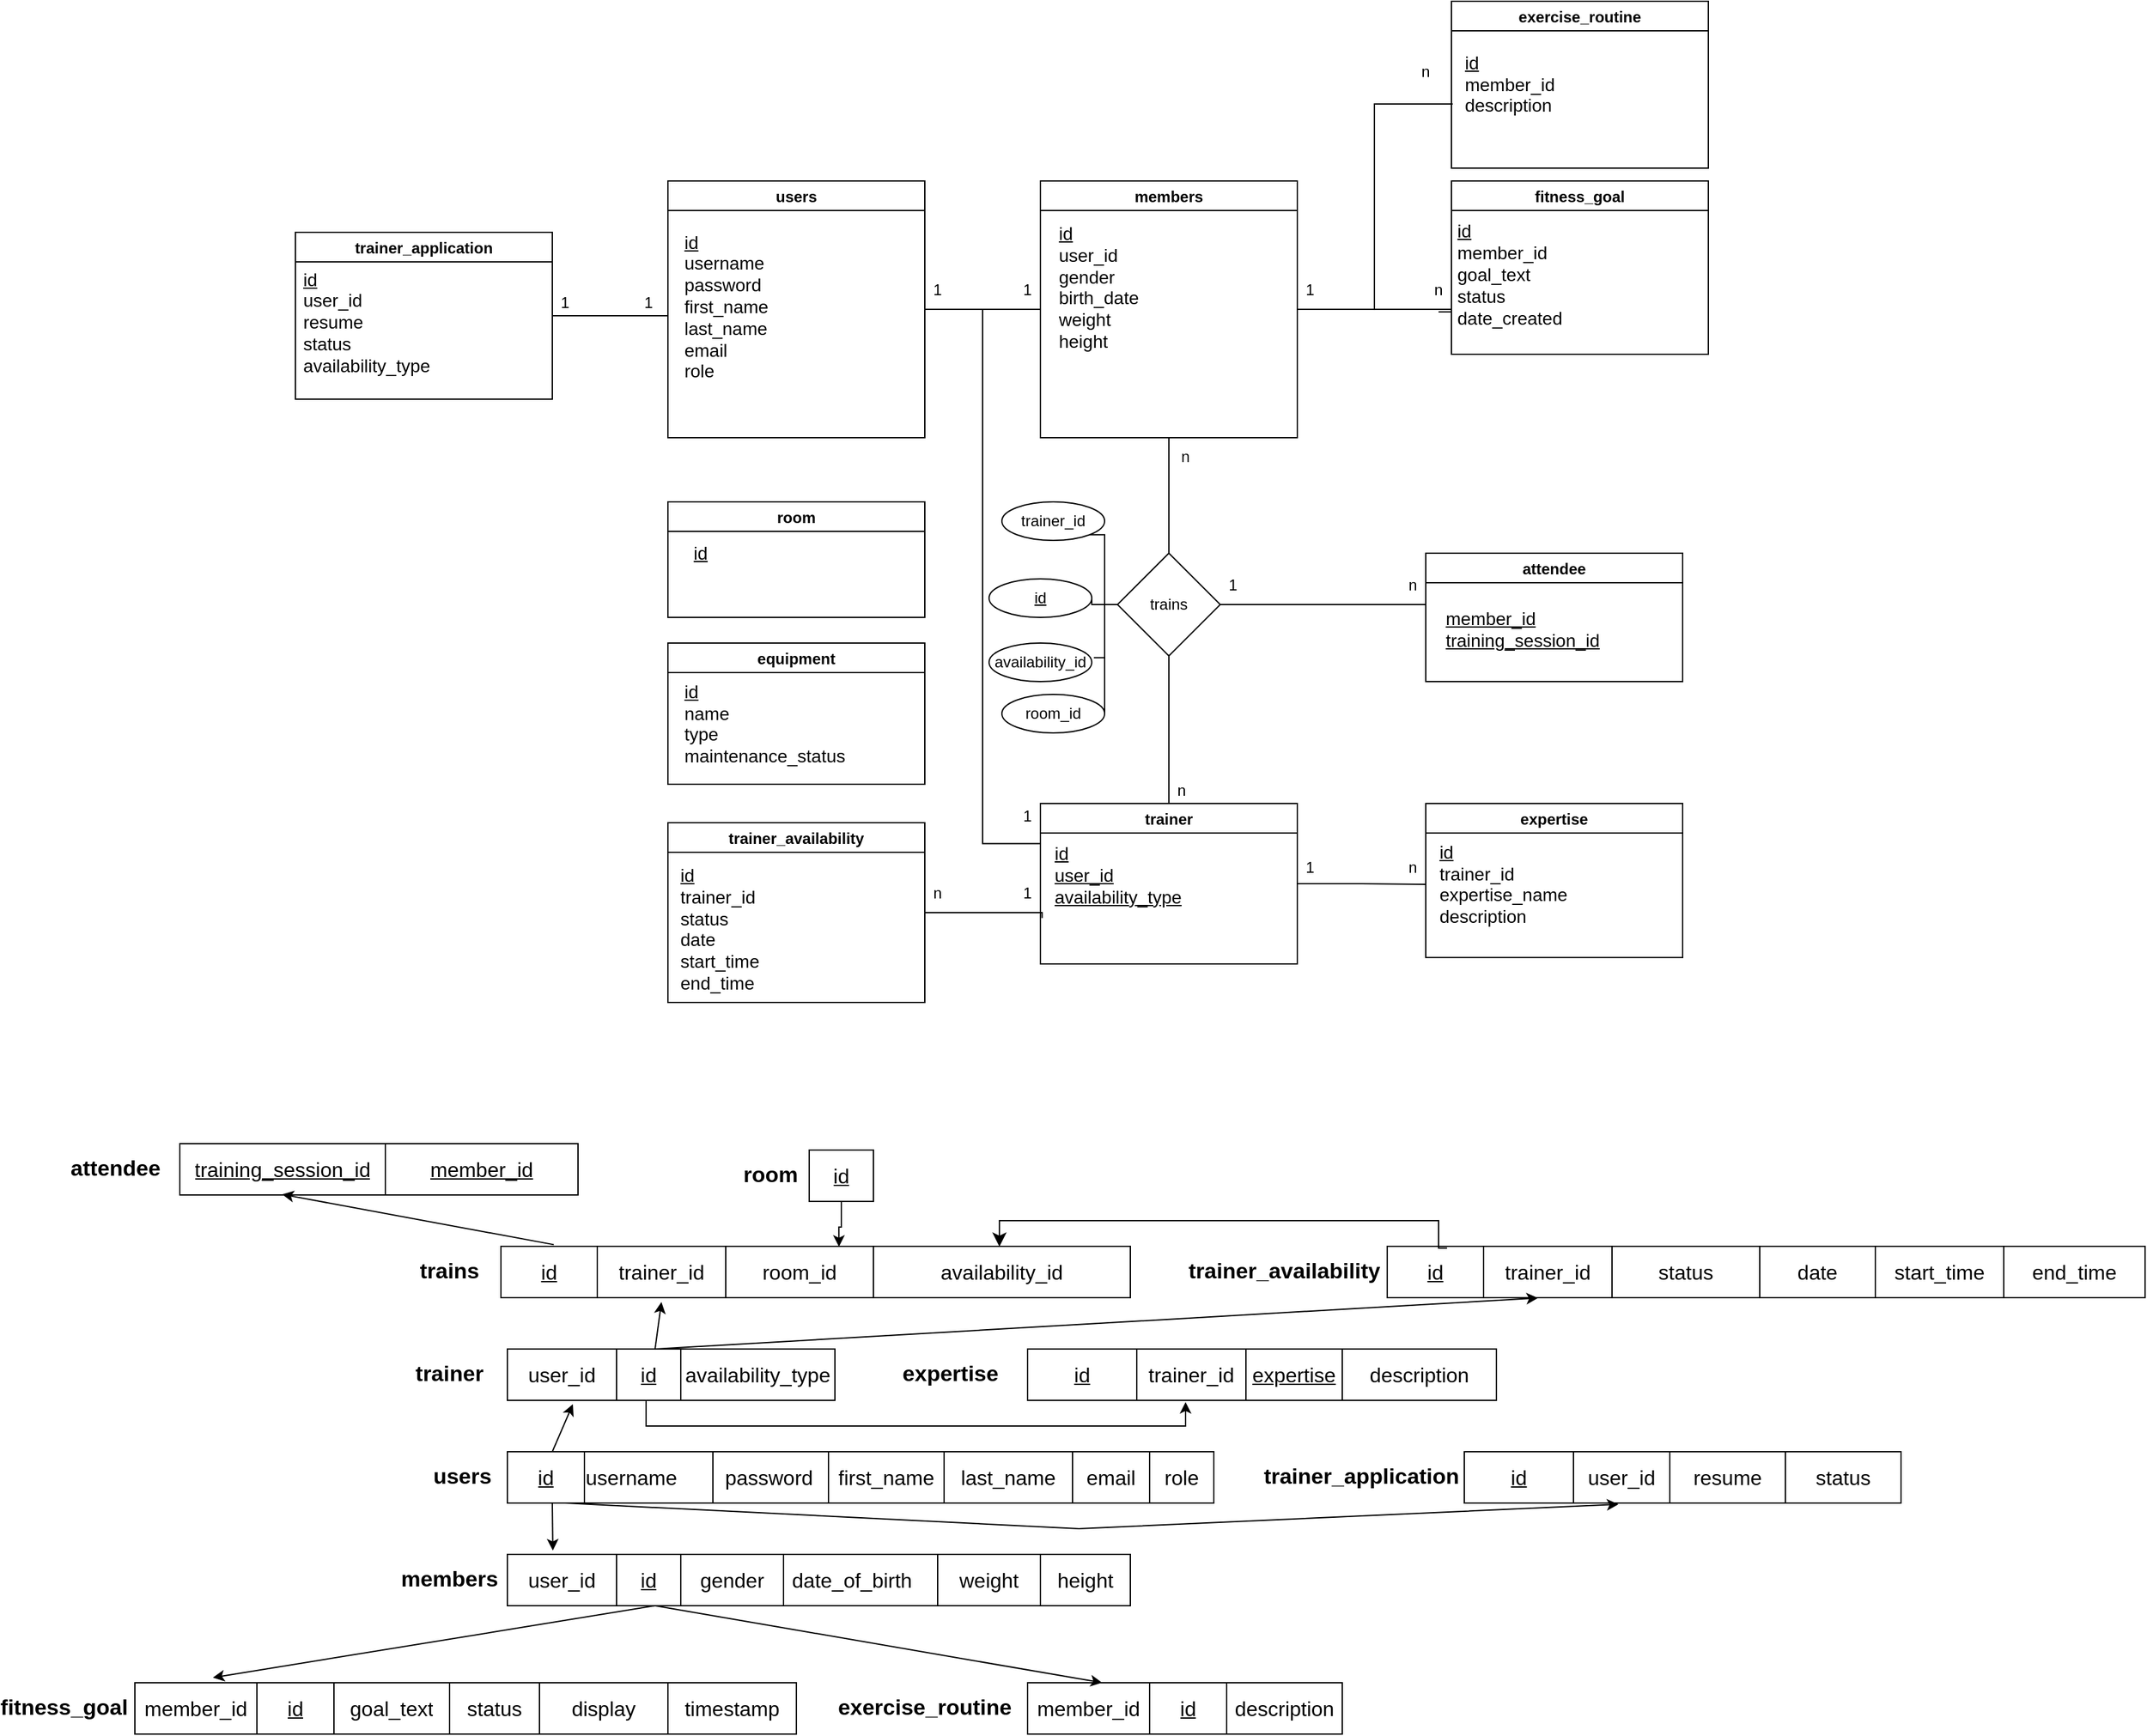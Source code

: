 <mxfile version="24.2.2" type="device">
  <diagram id="TdPk6Vj7v9N73TMX8DMW" name="Page-1">
    <mxGraphModel dx="3054" dy="1106" grid="1" gridSize="10" guides="1" tooltips="1" connect="1" arrows="1" fold="1" page="1" pageScale="1" pageWidth="980" pageHeight="1390" math="0" shadow="0">
      <root>
        <mxCell id="0" />
        <mxCell id="1" parent="0" />
        <mxCell id="gfy_0EfbFl2sMV1X142L-1" value="members" style="swimlane;" parent="1" vertex="1">
          <mxGeometry x="140" y="160" width="200" height="200" as="geometry" />
        </mxCell>
        <mxCell id="gfy_0EfbFl2sMV1X142L-2" value="&lt;div style=&quot;text-align: left;&quot;&gt;&lt;span style=&quot;background-color: initial; font-size: 14px;&quot;&gt;&lt;u&gt;id&lt;/u&gt;&lt;/span&gt;&lt;/div&gt;&lt;div style=&quot;text-align: left;&quot;&gt;&lt;span style=&quot;background-color: initial; font-size: 14px;&quot;&gt;user_id&lt;/span&gt;&lt;br&gt;&lt;/div&gt;&lt;div style=&quot;text-align: left;&quot;&gt;&lt;span style=&quot;font-size: 14px;&quot;&gt;gender&lt;/span&gt;&lt;/div&gt;&lt;div style=&quot;text-align: left;&quot;&gt;&lt;span style=&quot;background-color: initial; font-size: 14px;&quot;&gt;birth_date&lt;/span&gt;&lt;br&gt;&lt;/div&gt;&lt;font style=&quot;&quot;&gt;&lt;div style=&quot;text-align: left;&quot;&gt;&lt;span style=&quot;font-size: 14px;&quot;&gt;weight&lt;/span&gt;&lt;/div&gt;&lt;div style=&quot;text-align: left;&quot;&gt;&lt;span style=&quot;font-size: 14px;&quot;&gt;height&lt;/span&gt;&lt;/div&gt;&lt;/font&gt;&lt;div style=&quot;text-align: left;&quot;&gt;&lt;br&gt;&lt;/div&gt;" style="text;html=1;align=center;verticalAlign=middle;resizable=0;points=[];autosize=1;strokeColor=none;fillColor=none;" parent="gfy_0EfbFl2sMV1X142L-1" vertex="1">
          <mxGeometry y="25" width="90" height="130" as="geometry" />
        </mxCell>
        <mxCell id="gfy_0EfbFl2sMV1X142L-3" value="fitness_goal" style="swimlane;" parent="1" vertex="1">
          <mxGeometry x="460" y="160" width="200" height="135" as="geometry" />
        </mxCell>
        <mxCell id="gfy_0EfbFl2sMV1X142L-4" value="&lt;div style=&quot;text-align: left;&quot;&gt;&lt;u style=&quot;font-size: 14px; background-color: initial;&quot;&gt;id&lt;/u&gt;&lt;br&gt;&lt;/div&gt;&lt;div style=&quot;text-align: left;&quot;&gt;&lt;span style=&quot;background-color: initial; font-size: 14px;&quot;&gt;member_id&lt;/span&gt;&lt;u style=&quot;font-size: 14px; background-color: initial;&quot;&gt;&lt;br&gt;&lt;/u&gt;&lt;/div&gt;&lt;font style=&quot;&quot;&gt;&lt;div style=&quot;font-size: 14px; text-align: left;&quot;&gt;goal_text&lt;/div&gt;&lt;div style=&quot;font-size: 14px; text-align: left;&quot;&gt;status&lt;/div&gt;&lt;div style=&quot;font-size: 14px; text-align: left;&quot;&gt;date_created&lt;/div&gt;&lt;/font&gt;&lt;div style=&quot;text-align: left;&quot;&gt;&lt;br&gt;&lt;/div&gt;" style="text;html=1;align=center;verticalAlign=middle;resizable=0;points=[];autosize=1;strokeColor=none;fillColor=none;" parent="gfy_0EfbFl2sMV1X142L-3" vertex="1">
          <mxGeometry x="-10" y="25" width="110" height="110" as="geometry" />
        </mxCell>
        <mxCell id="gfy_0EfbFl2sMV1X142L-43" style="edgeStyle=orthogonalEdgeStyle;rounded=0;orthogonalLoop=1;jettySize=auto;html=1;entryX=0.5;entryY=1;entryDx=0;entryDy=0;endArrow=none;endFill=0;" parent="1" source="gfy_0EfbFl2sMV1X142L-5" target="gfy_0EfbFl2sMV1X142L-27" edge="1">
          <mxGeometry relative="1" as="geometry" />
        </mxCell>
        <mxCell id="gfy_0EfbFl2sMV1X142L-5" value="trainer" style="swimlane;" parent="1" vertex="1">
          <mxGeometry x="140" y="645" width="200" height="125" as="geometry" />
        </mxCell>
        <mxCell id="gfy_0EfbFl2sMV1X142L-6" value="&lt;div style=&quot;text-align: left;&quot;&gt;&lt;u style=&quot;background-color: initial; font-size: 14px;&quot;&gt;id&lt;/u&gt;&lt;br&gt;&lt;/div&gt;&lt;div style=&quot;text-align: left;&quot;&gt;&lt;span style=&quot;font-size: 14px;&quot;&gt;&lt;u&gt;user_id&lt;/u&gt;&lt;/span&gt;&lt;/div&gt;&lt;div style=&quot;text-align: left;&quot;&gt;&lt;span style=&quot;font-size: 14px;&quot;&gt;&lt;u&gt;availability_type&lt;/u&gt;&lt;/span&gt;&lt;/div&gt;&lt;div style=&quot;text-align: left;&quot;&gt;&lt;br&gt;&lt;/div&gt;" style="text;html=1;align=center;verticalAlign=middle;resizable=0;points=[];autosize=1;strokeColor=none;fillColor=none;" parent="gfy_0EfbFl2sMV1X142L-5" vertex="1">
          <mxGeometry y="22.5" width="120" height="80" as="geometry" />
        </mxCell>
        <mxCell id="gfy_0EfbFl2sMV1X142L-7" value="expertise" style="swimlane;" parent="1" vertex="1">
          <mxGeometry x="440" y="645" width="200" height="120" as="geometry" />
        </mxCell>
        <mxCell id="gfy_0EfbFl2sMV1X142L-8" value="&lt;div style=&quot;text-align: left;&quot;&gt;&lt;span style=&quot;font-size: 14px;&quot;&gt;&lt;u&gt;id&lt;/u&gt;&lt;/span&gt;&lt;/div&gt;&lt;div style=&quot;text-align: left;&quot;&gt;&lt;span style=&quot;font-size: 14px;&quot;&gt;trainer_id&lt;/span&gt;&lt;/div&gt;&lt;font style=&quot;&quot;&gt;&lt;div style=&quot;font-size: 14px; text-align: left;&quot;&gt;expertise_name&lt;/div&gt;&lt;div style=&quot;font-size: 14px; text-align: left;&quot;&gt;description&lt;/div&gt;&lt;/font&gt;&lt;div style=&quot;text-align: left;&quot;&gt;&lt;br&gt;&lt;/div&gt;" style="text;html=1;align=center;verticalAlign=middle;resizable=0;points=[];autosize=1;strokeColor=none;fillColor=none;" parent="gfy_0EfbFl2sMV1X142L-7" vertex="1">
          <mxGeometry y="20" width="120" height="100" as="geometry" />
        </mxCell>
        <mxCell id="gfy_0EfbFl2sMV1X142L-11" style="edgeStyle=orthogonalEdgeStyle;rounded=0;orthogonalLoop=1;jettySize=auto;html=1;entryX=0;entryY=0.7;entryDx=0;entryDy=0;entryPerimeter=0;endArrow=none;endFill=0;" parent="1" source="gfy_0EfbFl2sMV1X142L-1" target="gfy_0EfbFl2sMV1X142L-4" edge="1">
          <mxGeometry relative="1" as="geometry">
            <Array as="points">
              <mxPoint x="460" y="260" />
              <mxPoint x="460" y="262" />
            </Array>
          </mxGeometry>
        </mxCell>
        <mxCell id="gfy_0EfbFl2sMV1X142L-12" style="edgeStyle=orthogonalEdgeStyle;rounded=0;orthogonalLoop=1;jettySize=auto;html=1;entryX=0;entryY=0.45;entryDx=0;entryDy=0;entryPerimeter=0;endArrow=none;endFill=0;" parent="1" source="gfy_0EfbFl2sMV1X142L-5" target="gfy_0EfbFl2sMV1X142L-8" edge="1">
          <mxGeometry relative="1" as="geometry">
            <mxPoint x="410" y="740" as="targetPoint" />
            <Array as="points">
              <mxPoint x="390" y="708" />
              <mxPoint x="440" y="708" />
            </Array>
          </mxGeometry>
        </mxCell>
        <mxCell id="gfy_0EfbFl2sMV1X142L-55" style="edgeStyle=orthogonalEdgeStyle;rounded=0;orthogonalLoop=1;jettySize=auto;html=1;entryX=0;entryY=0.25;entryDx=0;entryDy=0;endArrow=none;endFill=0;" parent="1" source="gfy_0EfbFl2sMV1X142L-16" target="gfy_0EfbFl2sMV1X142L-5" edge="1">
          <mxGeometry relative="1" as="geometry" />
        </mxCell>
        <mxCell id="gfy_0EfbFl2sMV1X142L-16" value="users" style="swimlane;" parent="1" vertex="1">
          <mxGeometry x="-150" y="160" width="200" height="200" as="geometry" />
        </mxCell>
        <mxCell id="gfy_0EfbFl2sMV1X142L-17" value="&lt;div style=&quot;text-align: left;&quot;&gt;&lt;u style=&quot;font-size: 14px; background-color: initial;&quot;&gt;id&lt;/u&gt;&lt;/div&gt;&lt;font style=&quot;&quot;&gt;&lt;div style=&quot;font-size: 14px; text-align: left;&quot;&gt;&lt;span style=&quot;background-color: initial;&quot;&gt;username&lt;/span&gt;&lt;/div&gt;&lt;div style=&quot;font-size: 14px; text-align: left;&quot;&gt;&lt;span style=&quot;background-color: initial;&quot;&gt;password&lt;/span&gt;&lt;/div&gt;&lt;div style=&quot;font-size: 14px; text-align: left;&quot;&gt;&lt;span style=&quot;background-color: initial;&quot;&gt;first_name&lt;/span&gt;&lt;/div&gt;&lt;div style=&quot;font-size: 14px; text-align: left;&quot;&gt;&lt;span style=&quot;background-color: initial;&quot;&gt;last_name&lt;/span&gt;&lt;/div&gt;&lt;div style=&quot;font-size: 14px; text-align: left;&quot;&gt;&lt;span style=&quot;background-color: initial;&quot;&gt;email&lt;/span&gt;&lt;/div&gt;&lt;div style=&quot;font-size: 14px; text-align: left;&quot;&gt;&lt;span style=&quot;background-color: initial;&quot;&gt;role&lt;/span&gt;&lt;/div&gt;&lt;/font&gt;&lt;div style=&quot;text-align: left;&quot;&gt;&lt;br&gt;&lt;/div&gt;" style="text;html=1;align=center;verticalAlign=middle;resizable=0;points=[];autosize=1;strokeColor=none;fillColor=none;" parent="gfy_0EfbFl2sMV1X142L-16" vertex="1">
          <mxGeometry y="30" width="90" height="150" as="geometry" />
        </mxCell>
        <mxCell id="8Co_b27BZ8lsY5W0lsWr-8" value="1" style="text;html=1;align=center;verticalAlign=middle;whiteSpace=wrap;rounded=0;" parent="gfy_0EfbFl2sMV1X142L-16" vertex="1">
          <mxGeometry x="-45" y="80" width="60" height="30" as="geometry" />
        </mxCell>
        <mxCell id="gfy_0EfbFl2sMV1X142L-18" value="room" style="swimlane;" parent="1" vertex="1">
          <mxGeometry x="-150" y="410" width="200" height="90" as="geometry" />
        </mxCell>
        <mxCell id="gfy_0EfbFl2sMV1X142L-19" value="&lt;div style=&quot;text-align: left;&quot;&gt;&lt;u style=&quot;font-size: 14px; background-color: initial;&quot;&gt;id&lt;/u&gt;&lt;/div&gt;&lt;font style=&quot;&quot;&gt;&lt;div style=&quot;font-size: 14px; text-align: left;&quot;&gt;&lt;br&gt;&lt;/div&gt;&lt;/font&gt;&lt;div style=&quot;text-align: left;&quot;&gt;&lt;br&gt;&lt;/div&gt;" style="text;html=1;align=center;verticalAlign=middle;resizable=0;points=[];autosize=1;strokeColor=none;fillColor=none;" parent="gfy_0EfbFl2sMV1X142L-18" vertex="1">
          <mxGeometry x="10" y="25" width="30" height="60" as="geometry" />
        </mxCell>
        <mxCell id="gfy_0EfbFl2sMV1X142L-25" style="edgeStyle=orthogonalEdgeStyle;rounded=0;orthogonalLoop=1;jettySize=auto;html=1;endArrow=none;endFill=0;entryX=-0.004;entryY=0.577;entryDx=0;entryDy=0;entryPerimeter=0;" parent="1" source="gfy_0EfbFl2sMV1X142L-16" target="gfy_0EfbFl2sMV1X142L-2" edge="1">
          <mxGeometry relative="1" as="geometry">
            <mxPoint x="135" y="260" as="targetPoint" />
          </mxGeometry>
        </mxCell>
        <mxCell id="gfy_0EfbFl2sMV1X142L-44" style="edgeStyle=orthogonalEdgeStyle;rounded=0;orthogonalLoop=1;jettySize=auto;html=1;endArrow=none;endFill=0;exitX=0.5;exitY=0;exitDx=0;exitDy=0;" parent="1" source="gfy_0EfbFl2sMV1X142L-27" edge="1">
          <mxGeometry relative="1" as="geometry">
            <mxPoint x="240" y="360" as="targetPoint" />
            <Array as="points">
              <mxPoint x="240" y="420" />
              <mxPoint x="240" y="420" />
            </Array>
          </mxGeometry>
        </mxCell>
        <mxCell id="gfy_0EfbFl2sMV1X142L-58" style="edgeStyle=orthogonalEdgeStyle;rounded=0;orthogonalLoop=1;jettySize=auto;html=1;endArrow=none;endFill=0;" parent="1" source="gfy_0EfbFl2sMV1X142L-27" edge="1">
          <mxGeometry relative="1" as="geometry">
            <mxPoint x="440" y="490" as="targetPoint" />
          </mxGeometry>
        </mxCell>
        <mxCell id="AoqOGsLSMnDh2anwQPng-19" style="edgeStyle=orthogonalEdgeStyle;rounded=0;orthogonalLoop=1;jettySize=auto;html=1;entryX=1;entryY=1;entryDx=0;entryDy=0;endArrow=none;endFill=0;" parent="1" source="gfy_0EfbFl2sMV1X142L-27" target="gfy_0EfbFl2sMV1X142L-56" edge="1">
          <mxGeometry relative="1" as="geometry">
            <Array as="points">
              <mxPoint x="190" y="490" />
              <mxPoint x="190" y="436" />
            </Array>
          </mxGeometry>
        </mxCell>
        <mxCell id="AoqOGsLSMnDh2anwQPng-20" style="edgeStyle=orthogonalEdgeStyle;rounded=0;orthogonalLoop=1;jettySize=auto;html=1;endArrow=none;endFill=0;" parent="1" source="gfy_0EfbFl2sMV1X142L-27" target="gfy_0EfbFl2sMV1X142L-35" edge="1">
          <mxGeometry relative="1" as="geometry" />
        </mxCell>
        <mxCell id="AoqOGsLSMnDh2anwQPng-22" style="edgeStyle=orthogonalEdgeStyle;rounded=0;orthogonalLoop=1;jettySize=auto;html=1;entryX=1;entryY=0.5;entryDx=0;entryDy=0;endArrow=none;endFill=0;" parent="1" source="gfy_0EfbFl2sMV1X142L-27" target="gfy_0EfbFl2sMV1X142L-30" edge="1">
          <mxGeometry relative="1" as="geometry">
            <Array as="points">
              <mxPoint x="190" y="490" />
            </Array>
          </mxGeometry>
        </mxCell>
        <mxCell id="gfy_0EfbFl2sMV1X142L-27" value="trains" style="rhombus;whiteSpace=wrap;html=1;" parent="1" vertex="1">
          <mxGeometry x="200" y="450" width="80" height="80" as="geometry" />
        </mxCell>
        <mxCell id="gfy_0EfbFl2sMV1X142L-30" value="room_id" style="ellipse;whiteSpace=wrap;html=1;" parent="1" vertex="1">
          <mxGeometry x="110" y="560" width="80" height="30" as="geometry" />
        </mxCell>
        <mxCell id="gfy_0EfbFl2sMV1X142L-33" value="availability_id" style="ellipse;whiteSpace=wrap;html=1;" parent="1" vertex="1">
          <mxGeometry x="100" y="520" width="80" height="30" as="geometry" />
        </mxCell>
        <mxCell id="gfy_0EfbFl2sMV1X142L-35" value="&lt;u&gt;id&lt;/u&gt;" style="ellipse;whiteSpace=wrap;html=1;" parent="1" vertex="1">
          <mxGeometry x="100" y="470" width="80" height="30" as="geometry" />
        </mxCell>
        <mxCell id="gfy_0EfbFl2sMV1X142L-38" value="exercise_routine" style="swimlane;" parent="1" vertex="1">
          <mxGeometry x="460" y="20" width="200" height="130" as="geometry" />
        </mxCell>
        <mxCell id="gfy_0EfbFl2sMV1X142L-39" value="&lt;div style=&quot;text-align: left;&quot;&gt;&lt;u style=&quot;font-size: 14px; background-color: initial;&quot;&gt;id&lt;/u&gt;&lt;/div&gt;&lt;div style=&quot;text-align: left;&quot;&gt;&lt;span style=&quot;font-size: 14px; background-color: initial;&quot;&gt;member_id&lt;/span&gt;&lt;/div&gt;&lt;font style=&quot;&quot;&gt;&lt;div style=&quot;font-size: 14px; text-align: left;&quot;&gt;description&lt;/div&gt;&lt;div style=&quot;font-size: 14px; text-align: left;&quot;&gt;&lt;br&gt;&lt;/div&gt;&lt;/font&gt;&lt;div style=&quot;text-align: left;&quot;&gt;&lt;br&gt;&lt;/div&gt;" style="text;html=1;align=center;verticalAlign=middle;resizable=0;points=[];autosize=1;strokeColor=none;fillColor=none;" parent="gfy_0EfbFl2sMV1X142L-38" vertex="1">
          <mxGeometry y="30" width="90" height="100" as="geometry" />
        </mxCell>
        <mxCell id="gfy_0EfbFl2sMV1X142L-40" style="edgeStyle=orthogonalEdgeStyle;rounded=0;orthogonalLoop=1;jettySize=auto;html=1;entryX=0.011;entryY=0.5;entryDx=0;entryDy=0;entryPerimeter=0;endArrow=none;endFill=0;" parent="1" source="gfy_0EfbFl2sMV1X142L-1" target="gfy_0EfbFl2sMV1X142L-39" edge="1">
          <mxGeometry relative="1" as="geometry" />
        </mxCell>
        <mxCell id="gfy_0EfbFl2sMV1X142L-41" value="attendee" style="swimlane;" parent="1" vertex="1">
          <mxGeometry x="440" y="450" width="200" height="100" as="geometry" />
        </mxCell>
        <mxCell id="gfy_0EfbFl2sMV1X142L-42" value="&lt;div style=&quot;text-align: left;&quot;&gt;&lt;u style=&quot;font-size: 14px; background-color: initial;&quot;&gt;member_id&lt;/u&gt;&lt;/div&gt;&lt;font style=&quot;&quot;&gt;&lt;div style=&quot;font-size: 14px; text-align: left;&quot;&gt;&lt;u&gt;training_session_id&lt;/u&gt;&lt;/div&gt;&lt;div style=&quot;font-size: 14px; text-align: left;&quot;&gt;&lt;br&gt;&lt;/div&gt;&lt;/font&gt;&lt;div style=&quot;text-align: left;&quot;&gt;&lt;br&gt;&lt;/div&gt;" style="text;html=1;align=center;verticalAlign=middle;resizable=0;points=[];autosize=1;strokeColor=none;fillColor=none;" parent="gfy_0EfbFl2sMV1X142L-41" vertex="1">
          <mxGeometry x="5" y="35" width="140" height="80" as="geometry" />
        </mxCell>
        <mxCell id="gfy_0EfbFl2sMV1X142L-45" value="n" style="text;html=1;align=center;verticalAlign=middle;whiteSpace=wrap;rounded=0;" parent="1" vertex="1">
          <mxGeometry x="220" y="620" width="60" height="30" as="geometry" />
        </mxCell>
        <mxCell id="gfy_0EfbFl2sMV1X142L-46" value="n" style="text;html=1;align=center;verticalAlign=middle;whiteSpace=wrap;rounded=0;" parent="1" vertex="1">
          <mxGeometry x="222.5" y="360" width="60" height="30" as="geometry" />
        </mxCell>
        <mxCell id="gfy_0EfbFl2sMV1X142L-47" value="1" style="text;html=1;align=center;verticalAlign=middle;whiteSpace=wrap;rounded=0;" parent="1" vertex="1">
          <mxGeometry x="100" y="230" width="60" height="30" as="geometry" />
        </mxCell>
        <mxCell id="gfy_0EfbFl2sMV1X142L-48" value="1" style="text;html=1;align=center;verticalAlign=middle;whiteSpace=wrap;rounded=0;" parent="1" vertex="1">
          <mxGeometry x="30" y="230" width="60" height="30" as="geometry" />
        </mxCell>
        <mxCell id="gfy_0EfbFl2sMV1X142L-49" value="1" style="text;html=1;align=center;verticalAlign=middle;whiteSpace=wrap;rounded=0;" parent="1" vertex="1">
          <mxGeometry x="100" y="640" width="60" height="30" as="geometry" />
        </mxCell>
        <mxCell id="gfy_0EfbFl2sMV1X142L-50" value="1" style="text;html=1;align=center;verticalAlign=middle;whiteSpace=wrap;rounded=0;" parent="1" vertex="1">
          <mxGeometry x="320" y="230" width="60" height="30" as="geometry" />
        </mxCell>
        <mxCell id="gfy_0EfbFl2sMV1X142L-51" value="n" style="text;html=1;align=center;verticalAlign=middle;whiteSpace=wrap;rounded=0;" parent="1" vertex="1">
          <mxGeometry x="420" y="230" width="60" height="30" as="geometry" />
        </mxCell>
        <mxCell id="gfy_0EfbFl2sMV1X142L-52" value="n" style="text;html=1;align=center;verticalAlign=middle;whiteSpace=wrap;rounded=0;" parent="1" vertex="1">
          <mxGeometry x="410" y="60" width="60" height="30" as="geometry" />
        </mxCell>
        <mxCell id="gfy_0EfbFl2sMV1X142L-53" value="1" style="text;html=1;align=center;verticalAlign=middle;whiteSpace=wrap;rounded=0;" parent="1" vertex="1">
          <mxGeometry x="320" y="680" width="60" height="30" as="geometry" />
        </mxCell>
        <mxCell id="gfy_0EfbFl2sMV1X142L-54" value="n" style="text;html=1;align=center;verticalAlign=middle;whiteSpace=wrap;rounded=0;" parent="1" vertex="1">
          <mxGeometry x="400" y="680" width="60" height="30" as="geometry" />
        </mxCell>
        <mxCell id="gfy_0EfbFl2sMV1X142L-56" value="trainer_id" style="ellipse;whiteSpace=wrap;html=1;" parent="1" vertex="1">
          <mxGeometry x="110" y="410" width="80" height="30" as="geometry" />
        </mxCell>
        <mxCell id="gfy_0EfbFl2sMV1X142L-59" value="n" style="text;html=1;align=center;verticalAlign=middle;whiteSpace=wrap;rounded=0;" parent="1" vertex="1">
          <mxGeometry x="400" y="460" width="60" height="30" as="geometry" />
        </mxCell>
        <mxCell id="gfy_0EfbFl2sMV1X142L-60" value="1" style="text;html=1;align=center;verticalAlign=middle;whiteSpace=wrap;rounded=0;" parent="1" vertex="1">
          <mxGeometry x="260" y="460" width="60" height="30" as="geometry" />
        </mxCell>
        <mxCell id="gfy_0EfbFl2sMV1X142L-61" value="" style="shape=table;startSize=0;container=1;collapsible=0;childLayout=tableLayout;fontSize=16;" parent="1" vertex="1">
          <mxGeometry x="-275" y="1150" width="550" height="40" as="geometry" />
        </mxCell>
        <mxCell id="gfy_0EfbFl2sMV1X142L-66" value="" style="shape=tableRow;horizontal=0;startSize=0;swimlaneHead=0;swimlaneBody=0;strokeColor=inherit;top=0;left=0;bottom=0;right=0;collapsible=0;dropTarget=0;fillColor=none;points=[[0,0.5],[1,0.5]];portConstraint=eastwest;fontSize=16;" parent="gfy_0EfbFl2sMV1X142L-61" vertex="1">
          <mxGeometry width="550" height="40" as="geometry" />
        </mxCell>
        <mxCell id="gfy_0EfbFl2sMV1X142L-67" value="&lt;u&gt;id&lt;/u&gt;" style="shape=partialRectangle;html=1;whiteSpace=wrap;connectable=0;strokeColor=inherit;overflow=hidden;fillColor=none;top=0;left=0;bottom=0;right=0;pointerEvents=1;fontSize=16;" parent="gfy_0EfbFl2sMV1X142L-66" vertex="1">
          <mxGeometry width="60" height="40" as="geometry">
            <mxRectangle width="60" height="40" as="alternateBounds" />
          </mxGeometry>
        </mxCell>
        <mxCell id="gfy_0EfbFl2sMV1X142L-68" value="username&lt;span style=&quot;white-space: pre;&quot;&gt;&#x9;&lt;/span&gt;" style="shape=partialRectangle;html=1;whiteSpace=wrap;connectable=0;strokeColor=inherit;overflow=hidden;fillColor=none;top=0;left=0;bottom=0;right=0;pointerEvents=1;fontSize=16;" parent="gfy_0EfbFl2sMV1X142L-66" vertex="1">
          <mxGeometry x="60" width="100" height="40" as="geometry">
            <mxRectangle width="100" height="40" as="alternateBounds" />
          </mxGeometry>
        </mxCell>
        <mxCell id="gfy_0EfbFl2sMV1X142L-69" value="password&lt;span style=&quot;white-space: pre;&quot;&gt;&#x9;&lt;/span&gt;" style="shape=partialRectangle;html=1;whiteSpace=wrap;connectable=0;strokeColor=inherit;overflow=hidden;fillColor=none;top=0;left=0;bottom=0;right=0;pointerEvents=1;fontSize=16;" parent="gfy_0EfbFl2sMV1X142L-66" vertex="1">
          <mxGeometry x="160" width="90" height="40" as="geometry">
            <mxRectangle width="90" height="40" as="alternateBounds" />
          </mxGeometry>
        </mxCell>
        <mxCell id="gfy_0EfbFl2sMV1X142L-75" value="first_name" style="shape=partialRectangle;html=1;whiteSpace=wrap;connectable=0;strokeColor=inherit;overflow=hidden;fillColor=none;top=0;left=0;bottom=0;right=0;pointerEvents=1;fontSize=16;" parent="gfy_0EfbFl2sMV1X142L-66" vertex="1">
          <mxGeometry x="250" width="90" height="40" as="geometry">
            <mxRectangle width="90" height="40" as="alternateBounds" />
          </mxGeometry>
        </mxCell>
        <mxCell id="gfy_0EfbFl2sMV1X142L-77" value="last_name" style="shape=partialRectangle;html=1;whiteSpace=wrap;connectable=0;strokeColor=inherit;overflow=hidden;fillColor=none;top=0;left=0;bottom=0;right=0;pointerEvents=1;fontSize=16;" parent="gfy_0EfbFl2sMV1X142L-66" vertex="1">
          <mxGeometry x="340" width="100" height="40" as="geometry">
            <mxRectangle width="100" height="40" as="alternateBounds" />
          </mxGeometry>
        </mxCell>
        <mxCell id="gfy_0EfbFl2sMV1X142L-78" value="email" style="shape=partialRectangle;html=1;whiteSpace=wrap;connectable=0;strokeColor=inherit;overflow=hidden;fillColor=none;top=0;left=0;bottom=0;right=0;pointerEvents=1;fontSize=16;" parent="gfy_0EfbFl2sMV1X142L-66" vertex="1">
          <mxGeometry x="440" width="60" height="40" as="geometry">
            <mxRectangle width="60" height="40" as="alternateBounds" />
          </mxGeometry>
        </mxCell>
        <mxCell id="gfy_0EfbFl2sMV1X142L-79" value="role" style="shape=partialRectangle;html=1;whiteSpace=wrap;connectable=0;strokeColor=inherit;overflow=hidden;fillColor=none;top=0;left=0;bottom=0;right=0;pointerEvents=1;fontSize=16;" parent="gfy_0EfbFl2sMV1X142L-66" vertex="1">
          <mxGeometry x="500" width="50" height="40" as="geometry">
            <mxRectangle width="50" height="40" as="alternateBounds" />
          </mxGeometry>
        </mxCell>
        <mxCell id="gfy_0EfbFl2sMV1X142L-74" value="" style="shape=partialRectangle;html=1;whiteSpace=wrap;connectable=0;strokeColor=inherit;overflow=hidden;fillColor=none;top=0;left=0;bottom=0;right=0;pointerEvents=1;fontSize=16;" parent="1" vertex="1">
          <mxGeometry x="-80" y="1200" width="60" height="40" as="geometry">
            <mxRectangle width="60" height="40" as="alternateBounds" />
          </mxGeometry>
        </mxCell>
        <mxCell id="gfy_0EfbFl2sMV1X142L-80" value="&lt;font style=&quot;font-size: 17px;&quot;&gt;&lt;b&gt;users&lt;/b&gt;&lt;/font&gt;" style="text;html=1;align=center;verticalAlign=middle;whiteSpace=wrap;rounded=0;" parent="1" vertex="1">
          <mxGeometry x="-340" y="1155" width="60" height="30" as="geometry" />
        </mxCell>
        <mxCell id="gfy_0EfbFl2sMV1X142L-81" value="&lt;font style=&quot;font-size: 17px;&quot;&gt;&lt;b&gt;members&lt;/b&gt;&lt;/font&gt;" style="text;html=1;align=center;verticalAlign=middle;whiteSpace=wrap;rounded=0;" parent="1" vertex="1">
          <mxGeometry x="-350" y="1235" width="60" height="30" as="geometry" />
        </mxCell>
        <mxCell id="gfy_0EfbFl2sMV1X142L-82" value="" style="shape=table;startSize=0;container=1;collapsible=0;childLayout=tableLayout;fontSize=16;" parent="1" vertex="1">
          <mxGeometry x="-275" y="1230" width="485" height="40" as="geometry" />
        </mxCell>
        <mxCell id="gfy_0EfbFl2sMV1X142L-83" value="" style="shape=tableRow;horizontal=0;startSize=0;swimlaneHead=0;swimlaneBody=0;strokeColor=inherit;top=0;left=0;bottom=0;right=0;collapsible=0;dropTarget=0;fillColor=none;points=[[0,0.5],[1,0.5]];portConstraint=eastwest;fontSize=16;" parent="gfy_0EfbFl2sMV1X142L-82" vertex="1">
          <mxGeometry width="485" height="40" as="geometry" />
        </mxCell>
        <mxCell id="gfy_0EfbFl2sMV1X142L-84" value="user_id" style="shape=partialRectangle;html=1;whiteSpace=wrap;connectable=0;strokeColor=inherit;overflow=hidden;fillColor=none;top=0;left=0;bottom=0;right=0;pointerEvents=1;fontSize=16;" parent="gfy_0EfbFl2sMV1X142L-83" vertex="1">
          <mxGeometry width="85" height="40" as="geometry">
            <mxRectangle width="85" height="40" as="alternateBounds" />
          </mxGeometry>
        </mxCell>
        <mxCell id="gfy_0EfbFl2sMV1X142L-85" value="&lt;u&gt;id&lt;/u&gt;" style="shape=partialRectangle;html=1;whiteSpace=wrap;connectable=0;strokeColor=inherit;overflow=hidden;fillColor=none;top=0;left=0;bottom=0;right=0;pointerEvents=1;fontSize=16;" parent="gfy_0EfbFl2sMV1X142L-83" vertex="1">
          <mxGeometry x="85" width="50" height="40" as="geometry">
            <mxRectangle width="50" height="40" as="alternateBounds" />
          </mxGeometry>
        </mxCell>
        <mxCell id="gfy_0EfbFl2sMV1X142L-86" value="gender" style="shape=partialRectangle;html=1;whiteSpace=wrap;connectable=0;strokeColor=inherit;overflow=hidden;fillColor=none;top=0;left=0;bottom=0;right=0;pointerEvents=1;fontSize=16;" parent="gfy_0EfbFl2sMV1X142L-83" vertex="1">
          <mxGeometry x="135" width="80" height="40" as="geometry">
            <mxRectangle width="80" height="40" as="alternateBounds" />
          </mxGeometry>
        </mxCell>
        <mxCell id="gfy_0EfbFl2sMV1X142L-87" value="date_of_birth&lt;span style=&quot;white-space: pre;&quot;&gt;&#x9;&lt;/span&gt;" style="shape=partialRectangle;html=1;whiteSpace=wrap;connectable=0;strokeColor=inherit;overflow=hidden;fillColor=none;top=0;left=0;bottom=0;right=0;pointerEvents=1;fontSize=16;" parent="gfy_0EfbFl2sMV1X142L-83" vertex="1">
          <mxGeometry x="215" width="120" height="40" as="geometry">
            <mxRectangle width="120" height="40" as="alternateBounds" />
          </mxGeometry>
        </mxCell>
        <mxCell id="gfy_0EfbFl2sMV1X142L-88" value="weight" style="shape=partialRectangle;html=1;whiteSpace=wrap;connectable=0;strokeColor=inherit;overflow=hidden;fillColor=none;top=0;left=0;bottom=0;right=0;pointerEvents=1;fontSize=16;" parent="gfy_0EfbFl2sMV1X142L-83" vertex="1">
          <mxGeometry x="335" width="80" height="40" as="geometry">
            <mxRectangle width="80" height="40" as="alternateBounds" />
          </mxGeometry>
        </mxCell>
        <mxCell id="gfy_0EfbFl2sMV1X142L-89" value="height" style="shape=partialRectangle;html=1;whiteSpace=wrap;connectable=0;strokeColor=inherit;overflow=hidden;fillColor=none;top=0;left=0;bottom=0;right=0;pointerEvents=1;fontSize=16;" parent="gfy_0EfbFl2sMV1X142L-83" vertex="1">
          <mxGeometry x="415" width="70" height="40" as="geometry">
            <mxRectangle width="70" height="40" as="alternateBounds" />
          </mxGeometry>
        </mxCell>
        <mxCell id="gfy_0EfbFl2sMV1X142L-91" value="&lt;font style=&quot;font-size: 17px;&quot;&gt;&lt;b&gt;trainer&lt;/b&gt;&lt;/font&gt;" style="text;html=1;align=center;verticalAlign=middle;whiteSpace=wrap;rounded=0;" parent="1" vertex="1">
          <mxGeometry x="-350" y="1075" width="60" height="30" as="geometry" />
        </mxCell>
        <mxCell id="gfy_0EfbFl2sMV1X142L-92" value="" style="shape=table;startSize=0;container=1;collapsible=0;childLayout=tableLayout;fontSize=16;" parent="1" vertex="1">
          <mxGeometry x="-275" y="1070" width="255" height="40" as="geometry" />
        </mxCell>
        <mxCell id="gfy_0EfbFl2sMV1X142L-93" value="" style="shape=tableRow;horizontal=0;startSize=0;swimlaneHead=0;swimlaneBody=0;strokeColor=inherit;top=0;left=0;bottom=0;right=0;collapsible=0;dropTarget=0;fillColor=none;points=[[0,0.5],[1,0.5]];portConstraint=eastwest;fontSize=16;" parent="gfy_0EfbFl2sMV1X142L-92" vertex="1">
          <mxGeometry width="255" height="40" as="geometry" />
        </mxCell>
        <mxCell id="gfy_0EfbFl2sMV1X142L-94" value="user_id" style="shape=partialRectangle;html=1;whiteSpace=wrap;connectable=0;strokeColor=inherit;overflow=hidden;fillColor=none;top=0;left=0;bottom=0;right=0;pointerEvents=1;fontSize=16;" parent="gfy_0EfbFl2sMV1X142L-93" vertex="1">
          <mxGeometry width="85" height="40" as="geometry">
            <mxRectangle width="85" height="40" as="alternateBounds" />
          </mxGeometry>
        </mxCell>
        <mxCell id="gfy_0EfbFl2sMV1X142L-95" value="&lt;u&gt;id&lt;/u&gt;" style="shape=partialRectangle;html=1;whiteSpace=wrap;connectable=0;strokeColor=inherit;overflow=hidden;fillColor=none;top=0;left=0;bottom=0;right=0;pointerEvents=1;fontSize=16;" parent="gfy_0EfbFl2sMV1X142L-93" vertex="1">
          <mxGeometry x="85" width="50" height="40" as="geometry">
            <mxRectangle width="50" height="40" as="alternateBounds" />
          </mxGeometry>
        </mxCell>
        <mxCell id="gfy_0EfbFl2sMV1X142L-96" value="availability_type" style="shape=partialRectangle;html=1;whiteSpace=wrap;connectable=0;strokeColor=inherit;overflow=hidden;fillColor=none;top=0;left=0;bottom=0;right=0;pointerEvents=1;fontSize=16;" parent="gfy_0EfbFl2sMV1X142L-93" vertex="1">
          <mxGeometry x="135" width="120" height="40" as="geometry">
            <mxRectangle width="120" height="40" as="alternateBounds" />
          </mxGeometry>
        </mxCell>
        <mxCell id="gfy_0EfbFl2sMV1X142L-101" value="" style="endArrow=classic;html=1;rounded=0;entryX=0.2;entryY=1.075;entryDx=0;entryDy=0;entryPerimeter=0;" parent="1" target="gfy_0EfbFl2sMV1X142L-93" edge="1">
          <mxGeometry width="50" height="50" relative="1" as="geometry">
            <mxPoint x="-240" y="1150" as="sourcePoint" />
            <mxPoint x="-190" y="1100" as="targetPoint" />
          </mxGeometry>
        </mxCell>
        <mxCell id="gfy_0EfbFl2sMV1X142L-102" value="" style="endArrow=classic;html=1;rounded=0;entryX=0.073;entryY=-0.075;entryDx=0;entryDy=0;entryPerimeter=0;" parent="1" target="gfy_0EfbFl2sMV1X142L-83" edge="1">
          <mxGeometry width="50" height="50" relative="1" as="geometry">
            <mxPoint x="-240" y="1190" as="sourcePoint" />
            <mxPoint x="-190" y="1140" as="targetPoint" />
          </mxGeometry>
        </mxCell>
        <mxCell id="gfy_0EfbFl2sMV1X142L-103" value="&lt;font style=&quot;font-size: 17px;&quot;&gt;&lt;b&gt;trains&lt;/b&gt;&lt;/font&gt;" style="text;html=1;align=center;verticalAlign=middle;whiteSpace=wrap;rounded=0;" parent="1" vertex="1">
          <mxGeometry x="-350" y="995" width="60" height="30" as="geometry" />
        </mxCell>
        <mxCell id="gfy_0EfbFl2sMV1X142L-104" value="" style="shape=table;startSize=0;container=1;collapsible=0;childLayout=tableLayout;fontSize=16;" parent="1" vertex="1">
          <mxGeometry x="-280" y="990" width="490" height="40" as="geometry" />
        </mxCell>
        <mxCell id="gfy_0EfbFl2sMV1X142L-105" value="" style="shape=tableRow;horizontal=0;startSize=0;swimlaneHead=0;swimlaneBody=0;strokeColor=inherit;top=0;left=0;bottom=0;right=0;collapsible=0;dropTarget=0;fillColor=none;points=[[0,0.5],[1,0.5]];portConstraint=eastwest;" parent="gfy_0EfbFl2sMV1X142L-104" vertex="1">
          <mxGeometry width="490" height="40" as="geometry" />
        </mxCell>
        <mxCell id="gfy_0EfbFl2sMV1X142L-113" value="&lt;u&gt;id&lt;/u&gt;" style="shape=partialRectangle;html=1;whiteSpace=wrap;connectable=0;strokeColor=inherit;overflow=hidden;fillColor=none;top=0;left=0;bottom=0;right=0;pointerEvents=1;fontSize=16;" parent="gfy_0EfbFl2sMV1X142L-105" vertex="1">
          <mxGeometry width="75" height="40" as="geometry">
            <mxRectangle width="75" height="40" as="alternateBounds" />
          </mxGeometry>
        </mxCell>
        <mxCell id="gfy_0EfbFl2sMV1X142L-106" value="trainer_id" style="shape=partialRectangle;html=1;whiteSpace=wrap;connectable=0;strokeColor=inherit;overflow=hidden;fillColor=none;top=0;left=0;bottom=0;right=0;pointerEvents=1;fontSize=16;" parent="gfy_0EfbFl2sMV1X142L-105" vertex="1">
          <mxGeometry x="75" width="100" height="40" as="geometry">
            <mxRectangle width="100" height="40" as="alternateBounds" />
          </mxGeometry>
        </mxCell>
        <mxCell id="gfy_0EfbFl2sMV1X142L-108" value="room_id" style="shape=partialRectangle;html=1;whiteSpace=wrap;connectable=0;strokeColor=inherit;overflow=hidden;fillColor=none;top=0;left=0;bottom=0;right=0;pointerEvents=1;fontSize=16;" parent="gfy_0EfbFl2sMV1X142L-105" vertex="1">
          <mxGeometry x="175" width="115" height="40" as="geometry">
            <mxRectangle width="115" height="40" as="alternateBounds" />
          </mxGeometry>
        </mxCell>
        <mxCell id="gfy_0EfbFl2sMV1X142L-109" value="availability_id" style="shape=partialRectangle;html=1;whiteSpace=wrap;connectable=0;strokeColor=inherit;overflow=hidden;fillColor=none;top=0;left=0;bottom=0;right=0;pointerEvents=1;fontSize=16;" parent="gfy_0EfbFl2sMV1X142L-105" vertex="1">
          <mxGeometry x="290" width="200" height="40" as="geometry">
            <mxRectangle width="200" height="40" as="alternateBounds" />
          </mxGeometry>
        </mxCell>
        <mxCell id="gfy_0EfbFl2sMV1X142L-123" value="" style="endArrow=classic;html=1;rounded=0;entryX=0.255;entryY=1.084;entryDx=0;entryDy=0;entryPerimeter=0;" parent="1" target="gfy_0EfbFl2sMV1X142L-105" edge="1">
          <mxGeometry width="50" height="50" relative="1" as="geometry">
            <mxPoint x="-160" y="1070" as="sourcePoint" />
            <mxPoint x="-110" y="1020" as="targetPoint" />
          </mxGeometry>
        </mxCell>
        <mxCell id="gfy_0EfbFl2sMV1X142L-124" value="&lt;font style=&quot;font-size: 17px;&quot;&gt;&lt;b&gt;room&lt;/b&gt;&lt;/font&gt;" style="text;html=1;align=center;verticalAlign=middle;whiteSpace=wrap;rounded=0;" parent="1" vertex="1">
          <mxGeometry x="-100" y="920" width="60" height="30" as="geometry" />
        </mxCell>
        <mxCell id="gfy_0EfbFl2sMV1X142L-125" value="" style="shape=table;startSize=0;container=1;collapsible=0;childLayout=tableLayout;fontSize=16;" parent="1" vertex="1">
          <mxGeometry x="-40" y="915" width="50" height="40" as="geometry" />
        </mxCell>
        <mxCell id="gfy_0EfbFl2sMV1X142L-126" value="" style="shape=tableRow;horizontal=0;startSize=0;swimlaneHead=0;swimlaneBody=0;strokeColor=inherit;top=0;left=0;bottom=0;right=0;collapsible=0;dropTarget=0;fillColor=none;points=[[0,0.5],[1,0.5]];portConstraint=eastwest;fontSize=16;" parent="gfy_0EfbFl2sMV1X142L-125" vertex="1">
          <mxGeometry width="50" height="40" as="geometry" />
        </mxCell>
        <mxCell id="gfy_0EfbFl2sMV1X142L-128" value="&lt;u&gt;id&lt;/u&gt;" style="shape=partialRectangle;html=1;whiteSpace=wrap;connectable=0;strokeColor=inherit;overflow=hidden;fillColor=none;top=0;left=0;bottom=0;right=0;pointerEvents=1;fontSize=16;" parent="gfy_0EfbFl2sMV1X142L-126" vertex="1">
          <mxGeometry width="50" height="40" as="geometry">
            <mxRectangle width="50" height="40" as="alternateBounds" />
          </mxGeometry>
        </mxCell>
        <mxCell id="gfy_0EfbFl2sMV1X142L-130" value="&lt;font style=&quot;font-size: 17px;&quot;&gt;&lt;b&gt;attendee&lt;/b&gt;&lt;/font&gt;" style="text;html=1;align=center;verticalAlign=middle;whiteSpace=wrap;rounded=0;" parent="1" vertex="1">
          <mxGeometry x="-610" y="915" width="60" height="30" as="geometry" />
        </mxCell>
        <mxCell id="gfy_0EfbFl2sMV1X142L-131" value="" style="shape=table;startSize=0;container=1;collapsible=0;childLayout=tableLayout;fontSize=16;" parent="1" vertex="1">
          <mxGeometry x="-530" y="910" width="310" height="40" as="geometry" />
        </mxCell>
        <mxCell id="gfy_0EfbFl2sMV1X142L-132" value="" style="shape=tableRow;horizontal=0;startSize=0;swimlaneHead=0;swimlaneBody=0;strokeColor=inherit;top=0;left=0;bottom=0;right=0;collapsible=0;dropTarget=0;fillColor=none;points=[[0,0.5],[1,0.5]];portConstraint=eastwest;fontSize=16;" parent="gfy_0EfbFl2sMV1X142L-131" vertex="1">
          <mxGeometry width="310" height="40" as="geometry" />
        </mxCell>
        <mxCell id="gfy_0EfbFl2sMV1X142L-133" value="&lt;u&gt;training_session_id&lt;/u&gt;" style="shape=partialRectangle;html=1;whiteSpace=wrap;connectable=0;strokeColor=inherit;overflow=hidden;fillColor=none;top=0;left=0;bottom=0;right=0;pointerEvents=1;fontSize=16;" parent="gfy_0EfbFl2sMV1X142L-132" vertex="1">
          <mxGeometry width="160" height="40" as="geometry">
            <mxRectangle width="160" height="40" as="alternateBounds" />
          </mxGeometry>
        </mxCell>
        <mxCell id="gfy_0EfbFl2sMV1X142L-136" value="&lt;u&gt;member_id&lt;/u&gt;" style="shape=partialRectangle;html=1;whiteSpace=wrap;connectable=0;strokeColor=inherit;overflow=hidden;fillColor=none;top=0;left=0;bottom=0;right=0;pointerEvents=1;fontSize=16;" parent="gfy_0EfbFl2sMV1X142L-132" vertex="1">
          <mxGeometry x="160" width="150" height="40" as="geometry">
            <mxRectangle width="150" height="40" as="alternateBounds" />
          </mxGeometry>
        </mxCell>
        <mxCell id="gfy_0EfbFl2sMV1X142L-137" style="edgeStyle=orthogonalEdgeStyle;rounded=0;orthogonalLoop=1;jettySize=auto;html=1;entryX=0.537;entryY=0.008;entryDx=0;entryDy=0;entryPerimeter=0;" parent="1" source="gfy_0EfbFl2sMV1X142L-125" target="gfy_0EfbFl2sMV1X142L-105" edge="1">
          <mxGeometry relative="1" as="geometry" />
        </mxCell>
        <mxCell id="gfy_0EfbFl2sMV1X142L-138" value="" style="endArrow=classic;html=1;rounded=0;entryX=0.257;entryY=0.988;entryDx=0;entryDy=0;entryPerimeter=0;exitX=0.084;exitY=-0.033;exitDx=0;exitDy=0;exitPerimeter=0;" parent="1" source="gfy_0EfbFl2sMV1X142L-105" target="gfy_0EfbFl2sMV1X142L-132" edge="1">
          <mxGeometry width="50" height="50" relative="1" as="geometry">
            <mxPoint x="-230" y="1160" as="sourcePoint" />
            <mxPoint x="-222" y="1123" as="targetPoint" />
          </mxGeometry>
        </mxCell>
        <mxCell id="gfy_0EfbFl2sMV1X142L-146" value="" style="shape=partialRectangle;html=1;whiteSpace=wrap;connectable=0;strokeColor=inherit;overflow=hidden;fillColor=none;top=0;left=0;bottom=0;right=0;pointerEvents=1;fontSize=16;" parent="1" vertex="1">
          <mxGeometry x="-85" y="1270" width="60" height="40" as="geometry">
            <mxRectangle width="60" height="40" as="alternateBounds" />
          </mxGeometry>
        </mxCell>
        <mxCell id="gfy_0EfbFl2sMV1X142L-147" value="&lt;span style=&quot;font-size: 17px;&quot;&gt;&lt;b&gt;fitness_goal&lt;/b&gt;&lt;/span&gt;" style="text;html=1;align=center;verticalAlign=middle;whiteSpace=wrap;rounded=0;" parent="1" vertex="1">
          <mxGeometry x="-650" y="1335" width="60" height="30" as="geometry" />
        </mxCell>
        <mxCell id="gfy_0EfbFl2sMV1X142L-148" value="" style="shape=table;startSize=0;container=1;collapsible=0;childLayout=tableLayout;fontSize=16;" parent="1" vertex="1">
          <mxGeometry x="-565" y="1330" width="515" height="40" as="geometry" />
        </mxCell>
        <mxCell id="gfy_0EfbFl2sMV1X142L-149" value="" style="shape=tableRow;horizontal=0;startSize=0;swimlaneHead=0;swimlaneBody=0;strokeColor=inherit;top=0;left=0;bottom=0;right=0;collapsible=0;dropTarget=0;fillColor=none;points=[[0,0.5],[1,0.5]];portConstraint=eastwest;fontSize=16;" parent="gfy_0EfbFl2sMV1X142L-148" vertex="1">
          <mxGeometry width="515" height="40" as="geometry" />
        </mxCell>
        <mxCell id="gfy_0EfbFl2sMV1X142L-150" value="member_id" style="shape=partialRectangle;html=1;whiteSpace=wrap;connectable=0;strokeColor=inherit;overflow=hidden;fillColor=none;top=0;left=0;bottom=0;right=0;pointerEvents=1;fontSize=16;" parent="gfy_0EfbFl2sMV1X142L-149" vertex="1">
          <mxGeometry width="95" height="40" as="geometry">
            <mxRectangle width="95" height="40" as="alternateBounds" />
          </mxGeometry>
        </mxCell>
        <mxCell id="gfy_0EfbFl2sMV1X142L-151" value="&lt;u&gt;id&lt;/u&gt;" style="shape=partialRectangle;html=1;whiteSpace=wrap;connectable=0;strokeColor=inherit;overflow=hidden;fillColor=none;top=0;left=0;bottom=0;right=0;pointerEvents=1;fontSize=16;" parent="gfy_0EfbFl2sMV1X142L-149" vertex="1">
          <mxGeometry x="95" width="60" height="40" as="geometry">
            <mxRectangle width="60" height="40" as="alternateBounds" />
          </mxGeometry>
        </mxCell>
        <mxCell id="gfy_0EfbFl2sMV1X142L-152" value="goal_text" style="shape=partialRectangle;html=1;whiteSpace=wrap;connectable=0;strokeColor=inherit;overflow=hidden;fillColor=none;top=0;left=0;bottom=0;right=0;pointerEvents=1;fontSize=16;" parent="gfy_0EfbFl2sMV1X142L-149" vertex="1">
          <mxGeometry x="155" width="90" height="40" as="geometry">
            <mxRectangle width="90" height="40" as="alternateBounds" />
          </mxGeometry>
        </mxCell>
        <mxCell id="gfy_0EfbFl2sMV1X142L-153" value="status" style="shape=partialRectangle;html=1;whiteSpace=wrap;connectable=0;strokeColor=inherit;overflow=hidden;fillColor=none;top=0;left=0;bottom=0;right=0;pointerEvents=1;fontSize=16;" parent="gfy_0EfbFl2sMV1X142L-149" vertex="1">
          <mxGeometry x="245" width="70" height="40" as="geometry">
            <mxRectangle width="70" height="40" as="alternateBounds" />
          </mxGeometry>
        </mxCell>
        <mxCell id="gfy_0EfbFl2sMV1X142L-154" value="display" style="shape=partialRectangle;html=1;whiteSpace=wrap;connectable=0;strokeColor=inherit;overflow=hidden;fillColor=none;top=0;left=0;bottom=0;right=0;pointerEvents=1;fontSize=16;" parent="gfy_0EfbFl2sMV1X142L-149" vertex="1">
          <mxGeometry x="315" width="100" height="40" as="geometry">
            <mxRectangle width="100" height="40" as="alternateBounds" />
          </mxGeometry>
        </mxCell>
        <mxCell id="gfy_0EfbFl2sMV1X142L-175" value="timestamp" style="shape=partialRectangle;html=1;whiteSpace=wrap;connectable=0;strokeColor=inherit;overflow=hidden;fillColor=none;top=0;left=0;bottom=0;right=0;pointerEvents=1;fontSize=16;" parent="gfy_0EfbFl2sMV1X142L-149" vertex="1">
          <mxGeometry x="415" width="100" height="40" as="geometry">
            <mxRectangle width="100" height="40" as="alternateBounds" />
          </mxGeometry>
        </mxCell>
        <mxCell id="gfy_0EfbFl2sMV1X142L-158" value="&lt;span style=&quot;font-size: 17px;&quot;&gt;&lt;b&gt;exercise_routine&lt;br&gt;&lt;/b&gt;&lt;/span&gt;" style="text;html=1;align=center;verticalAlign=middle;whiteSpace=wrap;rounded=0;" parent="1" vertex="1">
          <mxGeometry x="20" y="1335" width="60" height="30" as="geometry" />
        </mxCell>
        <mxCell id="gfy_0EfbFl2sMV1X142L-159" value="" style="shape=table;startSize=0;container=1;collapsible=0;childLayout=tableLayout;fontSize=16;" parent="1" vertex="1">
          <mxGeometry x="130" y="1330" width="245" height="40" as="geometry" />
        </mxCell>
        <mxCell id="gfy_0EfbFl2sMV1X142L-160" value="" style="shape=tableRow;horizontal=0;startSize=0;swimlaneHead=0;swimlaneBody=0;strokeColor=inherit;top=0;left=0;bottom=0;right=0;collapsible=0;dropTarget=0;fillColor=none;points=[[0,0.5],[1,0.5]];portConstraint=eastwest;fontSize=16;" parent="gfy_0EfbFl2sMV1X142L-159" vertex="1">
          <mxGeometry width="245" height="40" as="geometry" />
        </mxCell>
        <mxCell id="gfy_0EfbFl2sMV1X142L-161" value="member_id" style="shape=partialRectangle;html=1;whiteSpace=wrap;connectable=0;strokeColor=inherit;overflow=hidden;fillColor=none;top=0;left=0;bottom=0;right=0;pointerEvents=1;fontSize=16;" parent="gfy_0EfbFl2sMV1X142L-160" vertex="1">
          <mxGeometry width="95" height="40" as="geometry">
            <mxRectangle width="95" height="40" as="alternateBounds" />
          </mxGeometry>
        </mxCell>
        <mxCell id="gfy_0EfbFl2sMV1X142L-162" value="&lt;u&gt;id&lt;/u&gt;" style="shape=partialRectangle;html=1;whiteSpace=wrap;connectable=0;strokeColor=inherit;overflow=hidden;fillColor=none;top=0;left=0;bottom=0;right=0;pointerEvents=1;fontSize=16;" parent="gfy_0EfbFl2sMV1X142L-160" vertex="1">
          <mxGeometry x="95" width="60" height="40" as="geometry">
            <mxRectangle width="60" height="40" as="alternateBounds" />
          </mxGeometry>
        </mxCell>
        <mxCell id="gfy_0EfbFl2sMV1X142L-163" value="description" style="shape=partialRectangle;html=1;whiteSpace=wrap;connectable=0;strokeColor=inherit;overflow=hidden;fillColor=none;top=0;left=0;bottom=0;right=0;pointerEvents=1;fontSize=16;" parent="gfy_0EfbFl2sMV1X142L-160" vertex="1">
          <mxGeometry x="155" width="90" height="40" as="geometry">
            <mxRectangle width="90" height="40" as="alternateBounds" />
          </mxGeometry>
        </mxCell>
        <mxCell id="gfy_0EfbFl2sMV1X142L-166" value="" style="endArrow=classic;html=1;rounded=0;entryX=0.118;entryY=-0.1;entryDx=0;entryDy=0;entryPerimeter=0;" parent="1" target="gfy_0EfbFl2sMV1X142L-149" edge="1">
          <mxGeometry width="50" height="50" relative="1" as="geometry">
            <mxPoint x="-160" y="1270" as="sourcePoint" />
            <mxPoint x="-110" y="1220" as="targetPoint" />
          </mxGeometry>
        </mxCell>
        <mxCell id="gfy_0EfbFl2sMV1X142L-167" value="" style="endArrow=classic;html=1;rounded=0;entryX=0.237;entryY=0;entryDx=0;entryDy=0;entryPerimeter=0;" parent="1" target="gfy_0EfbFl2sMV1X142L-160" edge="1">
          <mxGeometry width="50" height="50" relative="1" as="geometry">
            <mxPoint x="-160" y="1270" as="sourcePoint" />
            <mxPoint x="-110" y="1220" as="targetPoint" />
          </mxGeometry>
        </mxCell>
        <mxCell id="gfy_0EfbFl2sMV1X142L-168" value="&lt;font style=&quot;font-size: 17px;&quot;&gt;&lt;b&gt;expertise&lt;/b&gt;&lt;/font&gt;" style="text;html=1;align=center;verticalAlign=middle;whiteSpace=wrap;rounded=0;" parent="1" vertex="1">
          <mxGeometry x="40" y="1075" width="60" height="30" as="geometry" />
        </mxCell>
        <mxCell id="gfy_0EfbFl2sMV1X142L-169" value="" style="shape=table;startSize=0;container=1;collapsible=0;childLayout=tableLayout;fontSize=16;" parent="1" vertex="1">
          <mxGeometry x="130" y="1070" width="365" height="40" as="geometry" />
        </mxCell>
        <mxCell id="gfy_0EfbFl2sMV1X142L-170" value="" style="shape=tableRow;horizontal=0;startSize=0;swimlaneHead=0;swimlaneBody=0;strokeColor=inherit;top=0;left=0;bottom=0;right=0;collapsible=0;dropTarget=0;fillColor=none;points=[[0,0.5],[1,0.5]];portConstraint=eastwest;fontSize=16;" parent="gfy_0EfbFl2sMV1X142L-169" vertex="1">
          <mxGeometry width="365" height="40" as="geometry" />
        </mxCell>
        <mxCell id="AoqOGsLSMnDh2anwQPng-31" value="&lt;u&gt;id&lt;/u&gt;" style="shape=partialRectangle;html=1;whiteSpace=wrap;connectable=0;strokeColor=inherit;overflow=hidden;fillColor=none;top=0;left=0;bottom=0;right=0;pointerEvents=1;fontSize=16;" parent="gfy_0EfbFl2sMV1X142L-170" vertex="1">
          <mxGeometry width="85" height="40" as="geometry">
            <mxRectangle width="85" height="40" as="alternateBounds" />
          </mxGeometry>
        </mxCell>
        <mxCell id="gfy_0EfbFl2sMV1X142L-171" value="trainer_id" style="shape=partialRectangle;html=1;whiteSpace=wrap;connectable=0;strokeColor=inherit;overflow=hidden;fillColor=none;top=0;left=0;bottom=0;right=0;pointerEvents=1;fontSize=16;" parent="gfy_0EfbFl2sMV1X142L-170" vertex="1">
          <mxGeometry x="85" width="85" height="40" as="geometry">
            <mxRectangle width="85" height="40" as="alternateBounds" />
          </mxGeometry>
        </mxCell>
        <mxCell id="gfy_0EfbFl2sMV1X142L-172" value="&lt;u&gt;expertise&lt;/u&gt;" style="shape=partialRectangle;html=1;whiteSpace=wrap;connectable=0;strokeColor=inherit;overflow=hidden;fillColor=none;top=0;left=0;bottom=0;right=0;pointerEvents=1;fontSize=16;" parent="gfy_0EfbFl2sMV1X142L-170" vertex="1">
          <mxGeometry x="170" width="75" height="40" as="geometry">
            <mxRectangle width="75" height="40" as="alternateBounds" />
          </mxGeometry>
        </mxCell>
        <mxCell id="gfy_0EfbFl2sMV1X142L-173" value="description" style="shape=partialRectangle;html=1;whiteSpace=wrap;connectable=0;strokeColor=inherit;overflow=hidden;fillColor=none;top=0;left=0;bottom=0;right=0;pointerEvents=1;fontSize=16;" parent="gfy_0EfbFl2sMV1X142L-170" vertex="1">
          <mxGeometry x="245" width="120" height="40" as="geometry">
            <mxRectangle width="120" height="40" as="alternateBounds" />
          </mxGeometry>
        </mxCell>
        <mxCell id="gfy_0EfbFl2sMV1X142L-174" style="edgeStyle=orthogonalEdgeStyle;rounded=0;orthogonalLoop=1;jettySize=auto;html=1;entryX=0.337;entryY=1.033;entryDx=0;entryDy=0;entryPerimeter=0;" parent="1" source="gfy_0EfbFl2sMV1X142L-92" target="gfy_0EfbFl2sMV1X142L-170" edge="1">
          <mxGeometry relative="1" as="geometry">
            <Array as="points">
              <mxPoint x="-167" y="1130" />
              <mxPoint x="253" y="1130" />
            </Array>
          </mxGeometry>
        </mxCell>
        <mxCell id="8Co_b27BZ8lsY5W0lsWr-1" value="equipment" style="swimlane;" parent="1" vertex="1">
          <mxGeometry x="-150" y="520" width="200" height="110" as="geometry" />
        </mxCell>
        <mxCell id="8Co_b27BZ8lsY5W0lsWr-2" value="&lt;div style=&quot;text-align: left;&quot;&gt;&lt;u style=&quot;font-size: 14px; background-color: initial;&quot;&gt;id&lt;/u&gt;&lt;/div&gt;&lt;div style=&quot;text-align: left;&quot;&gt;&lt;span style=&quot;font-size: 14px; background-color: initial;&quot;&gt;name&lt;/span&gt;&lt;/div&gt;&lt;div style=&quot;text-align: left;&quot;&gt;&lt;span style=&quot;font-size: 14px; background-color: initial;&quot;&gt;type&lt;/span&gt;&lt;/div&gt;&lt;font style=&quot;&quot;&gt;&lt;div style=&quot;font-size: 14px; text-align: left;&quot;&gt;maintenance_status&lt;/div&gt;&lt;/font&gt;&lt;div style=&quot;text-align: left;&quot;&gt;&lt;br&gt;&lt;/div&gt;" style="text;html=1;align=center;verticalAlign=middle;resizable=0;points=[];autosize=1;strokeColor=none;fillColor=none;" parent="8Co_b27BZ8lsY5W0lsWr-1" vertex="1">
          <mxGeometry y="20" width="150" height="100" as="geometry" />
        </mxCell>
        <mxCell id="8Co_b27BZ8lsY5W0lsWr-3" value="trainer_application" style="swimlane;" parent="1" vertex="1">
          <mxGeometry x="-440" y="200" width="200" height="130" as="geometry" />
        </mxCell>
        <mxCell id="8Co_b27BZ8lsY5W0lsWr-4" value="&lt;div style=&quot;text-align: left;&quot;&gt;&lt;u style=&quot;font-size: 14px; background-color: initial;&quot;&gt;id&lt;/u&gt;&lt;/div&gt;&lt;font style=&quot;&quot;&gt;&lt;div style=&quot;font-size: 14px; text-align: left;&quot;&gt;user_id&lt;/div&gt;&lt;div style=&quot;font-size: 14px; text-align: left;&quot;&gt;resume&lt;/div&gt;&lt;div style=&quot;font-size: 14px; text-align: left;&quot;&gt;status&lt;/div&gt;&lt;/font&gt;&lt;div style=&quot;text-align: left;&quot;&gt;&lt;font style=&quot;font-size: 14px;&quot;&gt;availability_type&lt;/font&gt;&lt;/div&gt;" style="text;html=1;align=center;verticalAlign=middle;resizable=0;points=[];autosize=1;strokeColor=none;fillColor=none;" parent="8Co_b27BZ8lsY5W0lsWr-3" vertex="1">
          <mxGeometry x="-5" y="20" width="120" height="100" as="geometry" />
        </mxCell>
        <mxCell id="8Co_b27BZ8lsY5W0lsWr-7" style="edgeStyle=orthogonalEdgeStyle;rounded=0;orthogonalLoop=1;jettySize=auto;html=1;entryX=1;entryY=0.5;entryDx=0;entryDy=0;endArrow=none;endFill=0;" parent="1" source="gfy_0EfbFl2sMV1X142L-17" target="8Co_b27BZ8lsY5W0lsWr-3" edge="1">
          <mxGeometry relative="1" as="geometry" />
        </mxCell>
        <mxCell id="8Co_b27BZ8lsY5W0lsWr-9" value="1" style="text;html=1;align=center;verticalAlign=middle;whiteSpace=wrap;rounded=0;" parent="1" vertex="1">
          <mxGeometry x="-260" y="240" width="60" height="30" as="geometry" />
        </mxCell>
        <mxCell id="8Co_b27BZ8lsY5W0lsWr-10" value="&lt;font style=&quot;font-size: 17px;&quot;&gt;&lt;b&gt;trainer_application&lt;/b&gt;&lt;/font&gt;" style="text;html=1;align=center;verticalAlign=middle;whiteSpace=wrap;rounded=0;" parent="1" vertex="1">
          <mxGeometry x="360" y="1155" width="60" height="30" as="geometry" />
        </mxCell>
        <mxCell id="8Co_b27BZ8lsY5W0lsWr-11" value="" style="shape=table;startSize=0;container=1;collapsible=0;childLayout=tableLayout;fontSize=16;" parent="1" vertex="1">
          <mxGeometry x="470" y="1150" width="340" height="40" as="geometry" />
        </mxCell>
        <mxCell id="8Co_b27BZ8lsY5W0lsWr-12" value="" style="shape=tableRow;horizontal=0;startSize=0;swimlaneHead=0;swimlaneBody=0;strokeColor=inherit;top=0;left=0;bottom=0;right=0;collapsible=0;dropTarget=0;fillColor=none;points=[[0,0.5],[1,0.5]];portConstraint=eastwest;fontSize=16;" parent="8Co_b27BZ8lsY5W0lsWr-11" vertex="1">
          <mxGeometry width="340" height="40" as="geometry" />
        </mxCell>
        <mxCell id="8Co_b27BZ8lsY5W0lsWr-13" value="&lt;u&gt;id&lt;/u&gt;" style="shape=partialRectangle;html=1;whiteSpace=wrap;connectable=0;strokeColor=inherit;overflow=hidden;fillColor=none;top=0;left=0;bottom=0;right=0;pointerEvents=1;fontSize=16;" parent="8Co_b27BZ8lsY5W0lsWr-12" vertex="1">
          <mxGeometry width="85" height="40" as="geometry">
            <mxRectangle width="85" height="40" as="alternateBounds" />
          </mxGeometry>
        </mxCell>
        <mxCell id="8Co_b27BZ8lsY5W0lsWr-14" value="user_id" style="shape=partialRectangle;html=1;whiteSpace=wrap;connectable=0;strokeColor=inherit;overflow=hidden;fillColor=none;top=0;left=0;bottom=0;right=0;pointerEvents=1;fontSize=16;" parent="8Co_b27BZ8lsY5W0lsWr-12" vertex="1">
          <mxGeometry x="85" width="75" height="40" as="geometry">
            <mxRectangle width="75" height="40" as="alternateBounds" />
          </mxGeometry>
        </mxCell>
        <mxCell id="8Co_b27BZ8lsY5W0lsWr-15" value="resume" style="shape=partialRectangle;html=1;whiteSpace=wrap;connectable=0;strokeColor=inherit;overflow=hidden;fillColor=none;top=0;left=0;bottom=0;right=0;pointerEvents=1;fontSize=16;" parent="8Co_b27BZ8lsY5W0lsWr-12" vertex="1">
          <mxGeometry x="160" width="90" height="40" as="geometry">
            <mxRectangle width="90" height="40" as="alternateBounds" />
          </mxGeometry>
        </mxCell>
        <mxCell id="8Co_b27BZ8lsY5W0lsWr-16" value="status" style="shape=partialRectangle;html=1;whiteSpace=wrap;connectable=0;strokeColor=inherit;overflow=hidden;fillColor=none;top=0;left=0;bottom=0;right=0;pointerEvents=1;fontSize=16;" parent="8Co_b27BZ8lsY5W0lsWr-12" vertex="1">
          <mxGeometry x="250" width="90" height="40" as="geometry">
            <mxRectangle width="90" height="40" as="alternateBounds" />
          </mxGeometry>
        </mxCell>
        <mxCell id="8Co_b27BZ8lsY5W0lsWr-17" value="" style="endArrow=classic;html=1;rounded=0;entryX=0.353;entryY=1.025;entryDx=0;entryDy=0;entryPerimeter=0;" parent="1" target="8Co_b27BZ8lsY5W0lsWr-12" edge="1">
          <mxGeometry width="50" height="50" relative="1" as="geometry">
            <mxPoint x="-230" y="1190" as="sourcePoint" />
            <mxPoint x="-180" y="1140" as="targetPoint" />
            <Array as="points">
              <mxPoint x="170" y="1210" />
            </Array>
          </mxGeometry>
        </mxCell>
        <mxCell id="AoqOGsLSMnDh2anwQPng-1" value="trainer_availability" style="swimlane;startSize=23;" parent="1" vertex="1">
          <mxGeometry x="-150" y="660" width="200" height="140" as="geometry" />
        </mxCell>
        <mxCell id="AoqOGsLSMnDh2anwQPng-2" value="&lt;div style=&quot;text-align: left;&quot;&gt;&lt;u style=&quot;font-size: 14px; background-color: initial;&quot;&gt;id&lt;/u&gt;&lt;/div&gt;&lt;font style=&quot;&quot;&gt;&lt;div style=&quot;font-size: 14px; text-align: left;&quot;&gt;trainer_id&lt;/div&gt;&lt;div style=&quot;font-size: 14px; text-align: left;&quot;&gt;status&lt;/div&gt;&lt;div style=&quot;font-size: 14px; text-align: left;&quot;&gt;date&lt;/div&gt;&lt;div style=&quot;font-size: 14px; text-align: left;&quot;&gt;start_time&lt;/div&gt;&lt;div style=&quot;font-size: 14px; text-align: left;&quot;&gt;end_time&lt;/div&gt;&lt;/font&gt;&lt;div style=&quot;text-align: left;&quot;&gt;&lt;br&gt;&lt;/div&gt;" style="text;html=1;align=center;verticalAlign=middle;resizable=0;points=[];autosize=1;strokeColor=none;fillColor=none;" parent="AoqOGsLSMnDh2anwQPng-1" vertex="1">
          <mxGeometry y="25" width="80" height="130" as="geometry" />
        </mxCell>
        <mxCell id="AoqOGsLSMnDh2anwQPng-4" value="&lt;font style=&quot;font-size: 17px;&quot;&gt;&lt;b&gt;trainer_availability&lt;/b&gt;&lt;/font&gt;" style="text;html=1;align=center;verticalAlign=middle;whiteSpace=wrap;rounded=0;" parent="1" vertex="1">
          <mxGeometry x="300" y="995" width="60" height="30" as="geometry" />
        </mxCell>
        <mxCell id="AoqOGsLSMnDh2anwQPng-5" value="" style="shape=table;startSize=0;container=1;collapsible=0;childLayout=tableLayout;fontSize=16;" parent="1" vertex="1">
          <mxGeometry x="410" y="990" width="590" height="40" as="geometry" />
        </mxCell>
        <mxCell id="AoqOGsLSMnDh2anwQPng-6" value="" style="shape=tableRow;horizontal=0;startSize=0;swimlaneHead=0;swimlaneBody=0;strokeColor=inherit;top=0;left=0;bottom=0;right=0;collapsible=0;dropTarget=0;fillColor=none;points=[[0,0.5],[1,0.5]];portConstraint=eastwest;" parent="AoqOGsLSMnDh2anwQPng-5" vertex="1">
          <mxGeometry width="590" height="40" as="geometry" />
        </mxCell>
        <mxCell id="AoqOGsLSMnDh2anwQPng-7" value="&lt;u&gt;id&lt;/u&gt;" style="shape=partialRectangle;html=1;whiteSpace=wrap;connectable=0;strokeColor=inherit;overflow=hidden;fillColor=none;top=0;left=0;bottom=0;right=0;pointerEvents=1;fontSize=16;" parent="AoqOGsLSMnDh2anwQPng-6" vertex="1">
          <mxGeometry width="75" height="40" as="geometry">
            <mxRectangle width="75" height="40" as="alternateBounds" />
          </mxGeometry>
        </mxCell>
        <mxCell id="AoqOGsLSMnDh2anwQPng-8" value="trainer_id" style="shape=partialRectangle;html=1;whiteSpace=wrap;connectable=0;strokeColor=inherit;overflow=hidden;fillColor=none;top=0;left=0;bottom=0;right=0;pointerEvents=1;fontSize=16;" parent="AoqOGsLSMnDh2anwQPng-6" vertex="1">
          <mxGeometry x="75" width="100" height="40" as="geometry">
            <mxRectangle width="100" height="40" as="alternateBounds" />
          </mxGeometry>
        </mxCell>
        <mxCell id="AoqOGsLSMnDh2anwQPng-9" value="status" style="shape=partialRectangle;html=1;whiteSpace=wrap;connectable=0;strokeColor=inherit;overflow=hidden;fillColor=none;top=0;left=0;bottom=0;right=0;pointerEvents=1;fontSize=16;" parent="AoqOGsLSMnDh2anwQPng-6" vertex="1">
          <mxGeometry x="175" width="115" height="40" as="geometry">
            <mxRectangle width="115" height="40" as="alternateBounds" />
          </mxGeometry>
        </mxCell>
        <mxCell id="AoqOGsLSMnDh2anwQPng-10" value="date" style="shape=partialRectangle;html=1;whiteSpace=wrap;connectable=0;strokeColor=inherit;overflow=hidden;fillColor=none;top=0;left=0;bottom=0;right=0;pointerEvents=1;fontSize=16;" parent="AoqOGsLSMnDh2anwQPng-6" vertex="1">
          <mxGeometry x="290" width="90" height="40" as="geometry">
            <mxRectangle width="90" height="40" as="alternateBounds" />
          </mxGeometry>
        </mxCell>
        <mxCell id="AoqOGsLSMnDh2anwQPng-11" value="start_time" style="shape=partialRectangle;html=1;whiteSpace=wrap;connectable=0;strokeColor=inherit;overflow=hidden;fillColor=none;top=0;left=0;bottom=0;right=0;pointerEvents=1;fontSize=16;" parent="AoqOGsLSMnDh2anwQPng-6" vertex="1">
          <mxGeometry x="380" width="100" height="40" as="geometry">
            <mxRectangle width="100" height="40" as="alternateBounds" />
          </mxGeometry>
        </mxCell>
        <mxCell id="AoqOGsLSMnDh2anwQPng-12" value="end_time" style="shape=partialRectangle;html=1;whiteSpace=wrap;connectable=0;strokeColor=inherit;overflow=hidden;fillColor=none;top=0;left=0;bottom=0;right=0;pointerEvents=1;fontSize=16;" parent="AoqOGsLSMnDh2anwQPng-6" vertex="1">
          <mxGeometry x="480" width="110" height="40" as="geometry">
            <mxRectangle width="110" height="40" as="alternateBounds" />
          </mxGeometry>
        </mxCell>
        <mxCell id="AoqOGsLSMnDh2anwQPng-13" value="" style="endArrow=classic;html=1;rounded=0;entryX=0.199;entryY=1.006;entryDx=0;entryDy=0;entryPerimeter=0;" parent="1" target="AoqOGsLSMnDh2anwQPng-6" edge="1">
          <mxGeometry width="50" height="50" relative="1" as="geometry">
            <mxPoint x="-160" y="1070" as="sourcePoint" />
            <mxPoint x="-110" y="1020" as="targetPoint" />
          </mxGeometry>
        </mxCell>
        <mxCell id="AoqOGsLSMnDh2anwQPng-14" value="" style="edgeStyle=segmentEdgeStyle;endArrow=classic;html=1;curved=0;rounded=0;endSize=8;startSize=8;exitX=0.079;exitY=0.035;exitDx=0;exitDy=0;exitPerimeter=0;entryX=0.792;entryY=0.006;entryDx=0;entryDy=0;entryPerimeter=0;" parent="1" source="AoqOGsLSMnDh2anwQPng-6" target="gfy_0EfbFl2sMV1X142L-105" edge="1">
          <mxGeometry width="50" height="50" relative="1" as="geometry">
            <mxPoint x="369.999" y="950" as="sourcePoint" />
            <mxPoint x="319.999" y="1000" as="targetPoint" />
            <Array as="points">
              <mxPoint x="450" y="991" />
              <mxPoint x="450" y="970" />
              <mxPoint x="108" y="970" />
            </Array>
          </mxGeometry>
        </mxCell>
        <mxCell id="AoqOGsLSMnDh2anwQPng-21" style="edgeStyle=orthogonalEdgeStyle;rounded=0;orthogonalLoop=1;jettySize=auto;html=1;entryX=1.02;entryY=0.381;entryDx=0;entryDy=0;entryPerimeter=0;endArrow=none;endFill=0;" parent="1" source="gfy_0EfbFl2sMV1X142L-27" target="gfy_0EfbFl2sMV1X142L-33" edge="1">
          <mxGeometry relative="1" as="geometry">
            <Array as="points">
              <mxPoint x="190" y="490" />
              <mxPoint x="190" y="531" />
            </Array>
          </mxGeometry>
        </mxCell>
        <mxCell id="AoqOGsLSMnDh2anwQPng-28" style="edgeStyle=orthogonalEdgeStyle;rounded=0;orthogonalLoop=1;jettySize=auto;html=1;entryX=0.011;entryY=0.835;entryDx=0;entryDy=0;entryPerimeter=0;endArrow=none;endFill=0;" parent="1" source="AoqOGsLSMnDh2anwQPng-1" target="gfy_0EfbFl2sMV1X142L-6" edge="1">
          <mxGeometry relative="1" as="geometry">
            <Array as="points">
              <mxPoint x="141" y="730" />
            </Array>
          </mxGeometry>
        </mxCell>
        <mxCell id="AoqOGsLSMnDh2anwQPng-29" value="1" style="text;html=1;align=center;verticalAlign=middle;whiteSpace=wrap;rounded=0;" parent="1" vertex="1">
          <mxGeometry x="100" y="700" width="60" height="30" as="geometry" />
        </mxCell>
        <mxCell id="AoqOGsLSMnDh2anwQPng-30" value="n" style="text;html=1;align=center;verticalAlign=middle;whiteSpace=wrap;rounded=0;" parent="1" vertex="1">
          <mxGeometry x="30" y="700" width="60" height="30" as="geometry" />
        </mxCell>
      </root>
    </mxGraphModel>
  </diagram>
</mxfile>
